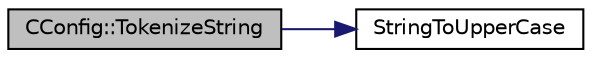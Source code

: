 digraph "CConfig::TokenizeString"
{
  edge [fontname="Helvetica",fontsize="10",labelfontname="Helvetica",labelfontsize="10"];
  node [fontname="Helvetica",fontsize="10",shape=record];
  rankdir="LR";
  Node15871 [label="CConfig::TokenizeString",height=0.2,width=0.4,color="black", fillcolor="grey75", style="filled", fontcolor="black"];
  Node15871 -> Node15872 [color="midnightblue",fontsize="10",style="solid",fontname="Helvetica"];
  Node15872 [label="StringToUpperCase",height=0.2,width=0.4,color="black", fillcolor="white", style="filled",URL="$option__structure_8hpp.html#a3a58d5861158c51c97ad06b00e0c390c",tooltip="utility function for converting strings to uppercase "];
}
